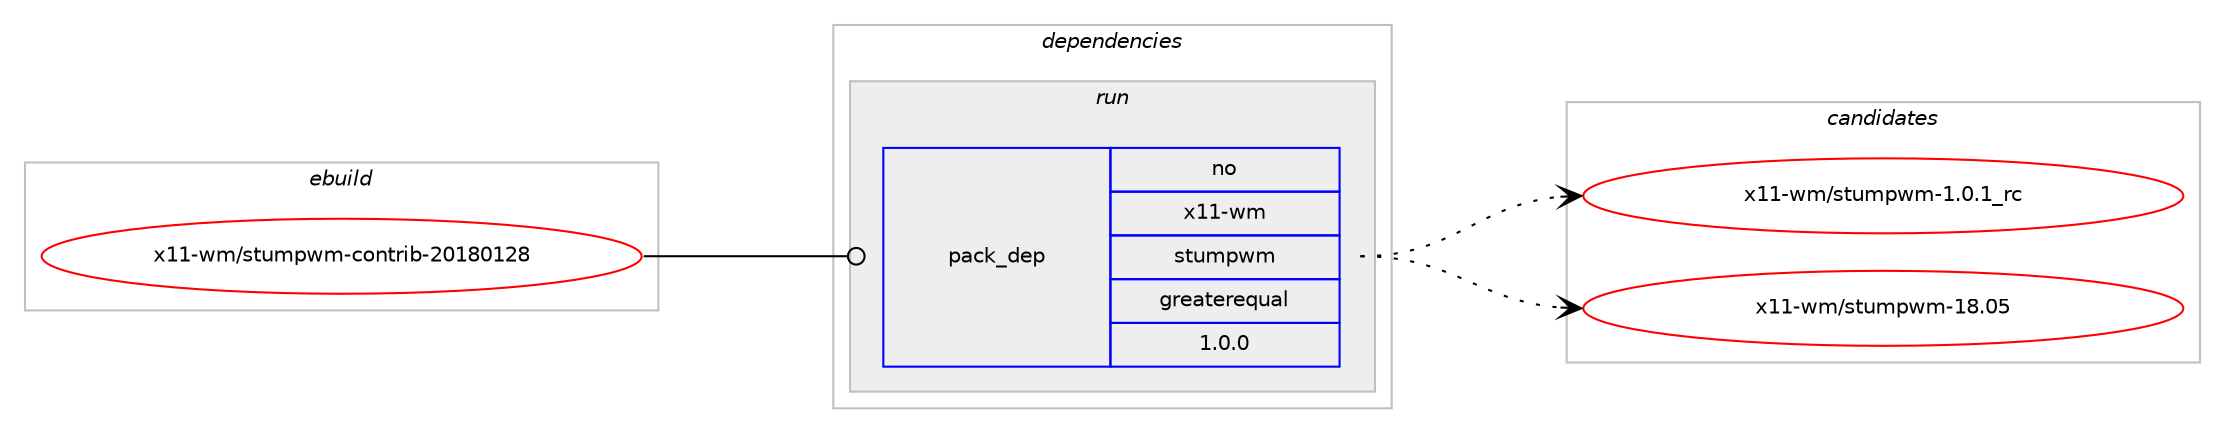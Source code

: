 digraph prolog {

# *************
# Graph options
# *************

newrank=true;
concentrate=true;
compound=true;
graph [rankdir=LR,fontname=Helvetica,fontsize=10,ranksep=1.5];#, ranksep=2.5, nodesep=0.2];
edge  [arrowhead=vee];
node  [fontname=Helvetica,fontsize=10];

# **********
# The ebuild
# **********

subgraph cluster_leftcol {
color=gray;
rank=same;
label=<<i>ebuild</i>>;
id [label="x11-wm/stumpwm-contrib-20180128", color=red, width=4, href="../x11-wm/stumpwm-contrib-20180128.svg"];
}

# ****************
# The dependencies
# ****************

subgraph cluster_midcol {
color=gray;
label=<<i>dependencies</i>>;
subgraph cluster_compile {
fillcolor="#eeeeee";
style=filled;
label=<<i>compile</i>>;
}
subgraph cluster_compileandrun {
fillcolor="#eeeeee";
style=filled;
label=<<i>compile and run</i>>;
}
subgraph cluster_run {
fillcolor="#eeeeee";
style=filled;
label=<<i>run</i>>;
subgraph pack1274259 {
dependency1771731 [label=<<TABLE BORDER="0" CELLBORDER="1" CELLSPACING="0" CELLPADDING="4" WIDTH="220"><TR><TD ROWSPAN="6" CELLPADDING="30">pack_dep</TD></TR><TR><TD WIDTH="110">no</TD></TR><TR><TD>x11-wm</TD></TR><TR><TD>stumpwm</TD></TR><TR><TD>greaterequal</TD></TR><TR><TD>1.0.0</TD></TR></TABLE>>, shape=none, color=blue];
}
id:e -> dependency1771731:w [weight=20,style="solid",arrowhead="odot"];
}
}

# **************
# The candidates
# **************

subgraph cluster_choices {
rank=same;
color=gray;
label=<<i>candidates</i>>;

subgraph choice1274259 {
color=black;
nodesep=1;
choice120494945119109471151161171091121191094549464846499511499 [label="x11-wm/stumpwm-1.0.1_rc", color=red, width=4,href="../x11-wm/stumpwm-1.0.1_rc.svg"];
choice12049494511910947115116117109112119109454956464853 [label="x11-wm/stumpwm-18.05", color=red, width=4,href="../x11-wm/stumpwm-18.05.svg"];
dependency1771731:e -> choice120494945119109471151161171091121191094549464846499511499:w [style=dotted,weight="100"];
dependency1771731:e -> choice12049494511910947115116117109112119109454956464853:w [style=dotted,weight="100"];
}
}

}
